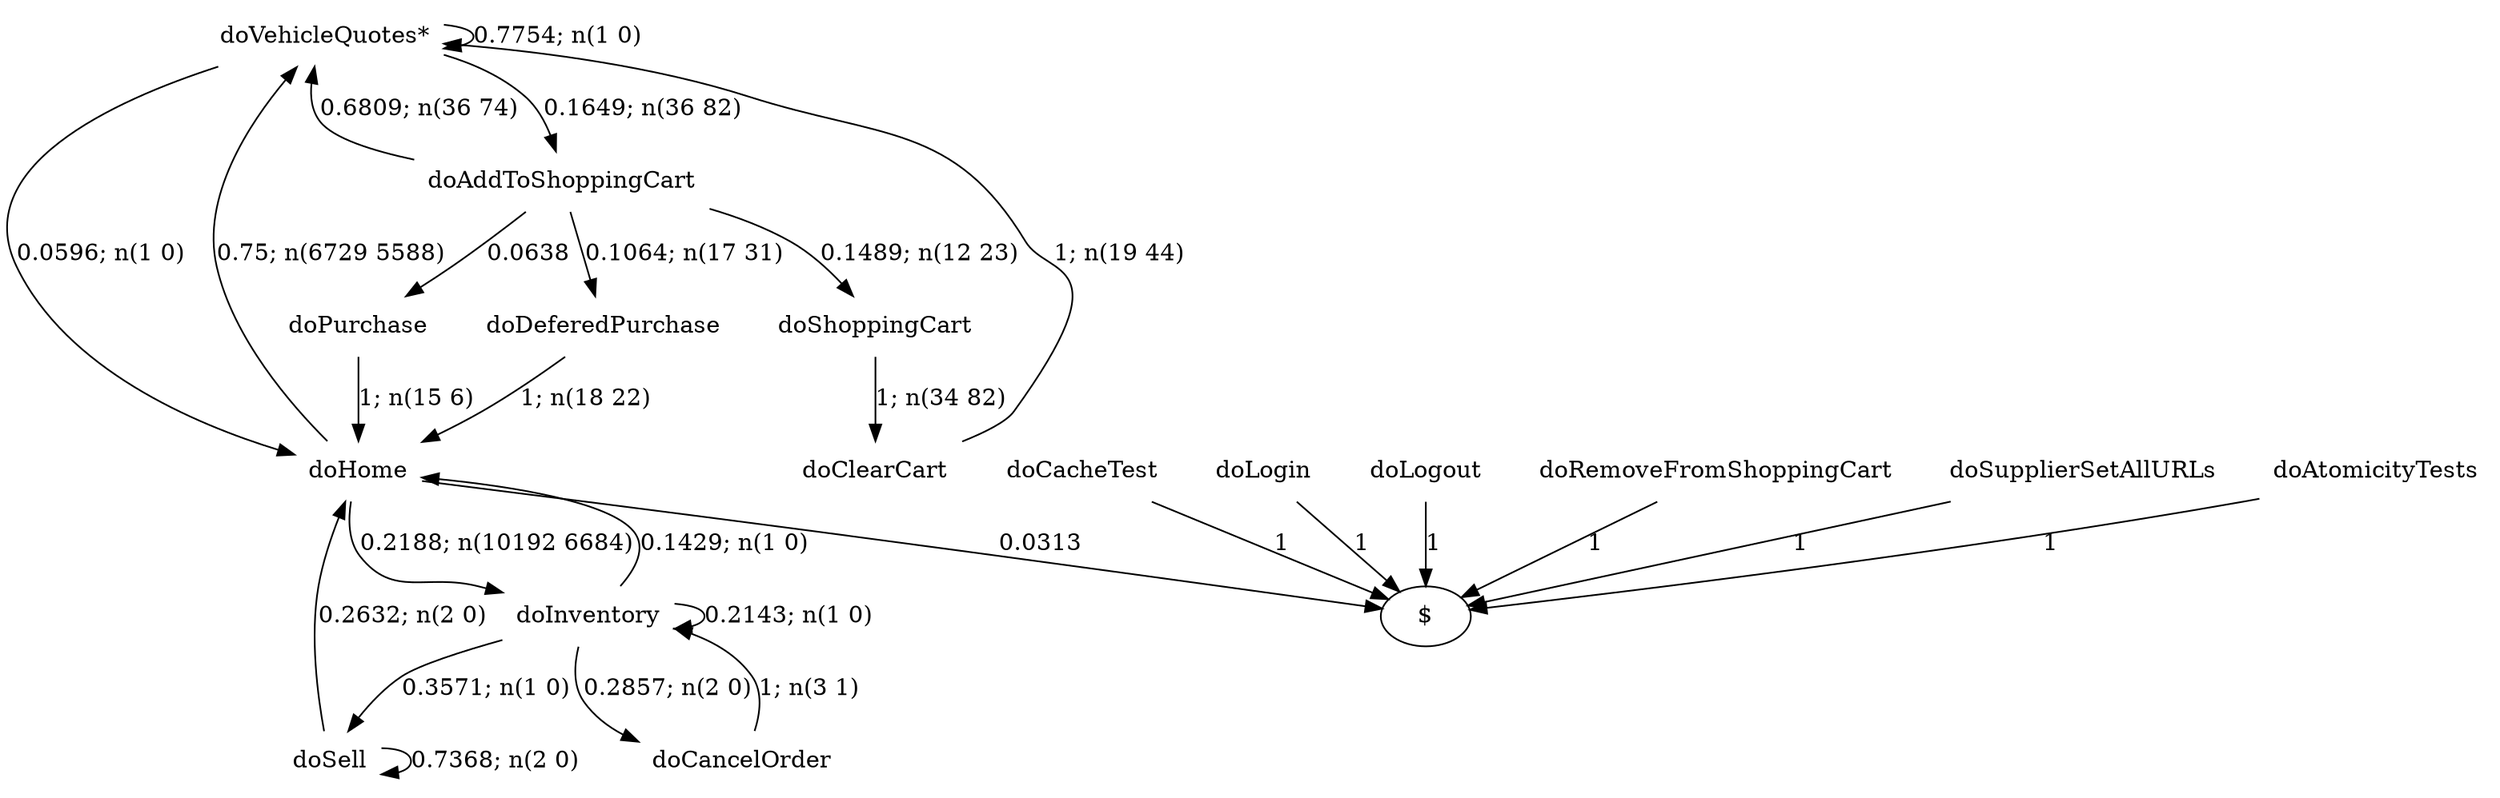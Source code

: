 digraph G {"doVehicleQuotes*" [label="doVehicleQuotes*",shape=none];"doSupplierSetAllURLs" [label="doSupplierSetAllURLs",shape=none];"doAtomicityTests" [label="doAtomicityTests",shape=none];"doCacheTest" [label="doCacheTest",shape=none];"doLogin" [label="doLogin",shape=none];"doAddToShoppingCart" [label="doAddToShoppingCart",shape=none];"doDeferedPurchase" [label="doDeferedPurchase",shape=none];"doHome" [label="doHome",shape=none];"doShoppingCart" [label="doShoppingCart",shape=none];"doClearCart" [label="doClearCart",shape=none];"doPurchase" [label="doPurchase",shape=none];"doInventory" [label="doInventory",shape=none];"doSell" [label="doSell",shape=none];"doLogout" [label="doLogout",shape=none];"doCancelOrder" [label="doCancelOrder",shape=none];"doRemoveFromShoppingCart" [label="doRemoveFromShoppingCart",shape=none];"doVehicleQuotes*"->"doVehicleQuotes*" [style=solid,label="0.7754; n(1 0)"];"doVehicleQuotes*"->"doAddToShoppingCart" [style=solid,label="0.1649; n(36 82)"];"doVehicleQuotes*"->"doHome" [style=solid,label="0.0596; n(1 0)"];"doSupplierSetAllURLs"->"$" [style=solid,label="1"];"doAtomicityTests"->"$" [style=solid,label="1"];"doCacheTest"->"$" [style=solid,label="1"];"doLogin"->"$" [style=solid,label="1"];"doAddToShoppingCart"->"doVehicleQuotes*" [style=solid,label="0.6809; n(36 74)"];"doAddToShoppingCart"->"doDeferedPurchase" [style=solid,label="0.1064; n(17 31)"];"doAddToShoppingCart"->"doShoppingCart" [style=solid,label="0.1489; n(12 23)"];"doAddToShoppingCart"->"doPurchase" [style=solid,label="0.0638"];"doDeferedPurchase"->"doHome" [style=solid,label="1; n(18 22)"];"doHome"->"doVehicleQuotes*" [style=solid,label="0.75; n(6729 5588)"];"doHome"->"doInventory" [style=solid,label="0.2188; n(10192 6684)"];"doHome"->"$" [style=solid,label="0.0313"];"doShoppingCart"->"doClearCart" [style=solid,label="1; n(34 82)"];"doClearCart"->"doVehicleQuotes*" [style=solid,label="1; n(19 44)"];"doPurchase"->"doHome" [style=solid,label="1; n(15 6)"];"doInventory"->"doHome" [style=solid,label="0.1429; n(1 0)"];"doInventory"->"doInventory" [style=solid,label="0.2143; n(1 0)"];"doInventory"->"doSell" [style=solid,label="0.3571; n(1 0)"];"doInventory"->"doCancelOrder" [style=solid,label="0.2857; n(2 0)"];"doSell"->"doHome" [style=solid,label="0.2632; n(2 0)"];"doSell"->"doSell" [style=solid,label="0.7368; n(2 0)"];"doLogout"->"$" [style=solid,label="1"];"doCancelOrder"->"doInventory" [style=solid,label="1; n(3 1)"];"doRemoveFromShoppingCart"->"$" [style=solid,label="1"];}